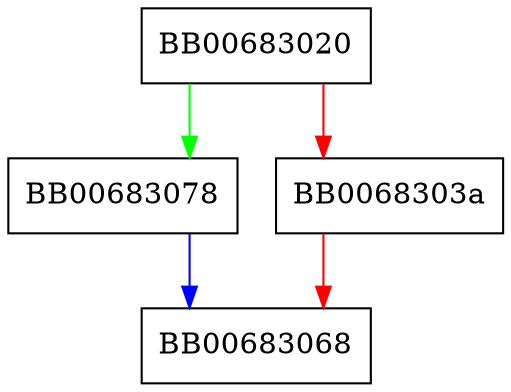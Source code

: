 digraph X509_REQ_verify {
  node [shape="box"];
  graph [splines=ortho];
  BB00683020 -> BB00683078 [color="green"];
  BB00683020 -> BB0068303a [color="red"];
  BB0068303a -> BB00683068 [color="red"];
  BB00683078 -> BB00683068 [color="blue"];
}